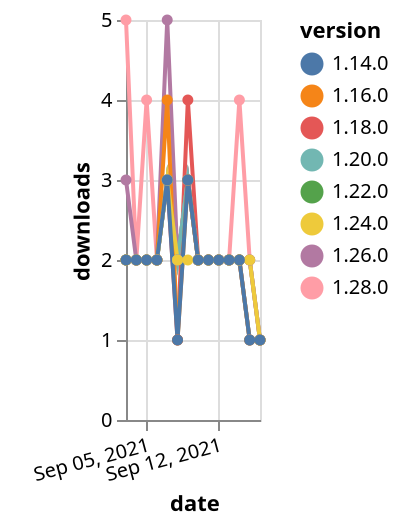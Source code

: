 {"$schema": "https://vega.github.io/schema/vega-lite/v5.json", "description": "A simple bar chart with embedded data.", "data": {"values": [{"date": "2021-09-03", "total": 2047, "delta": 2, "version": "1.18.0"}, {"date": "2021-09-04", "total": 2049, "delta": 2, "version": "1.18.0"}, {"date": "2021-09-05", "total": 2051, "delta": 2, "version": "1.18.0"}, {"date": "2021-09-06", "total": 2053, "delta": 2, "version": "1.18.0"}, {"date": "2021-09-07", "total": 2056, "delta": 3, "version": "1.18.0"}, {"date": "2021-09-08", "total": 2057, "delta": 1, "version": "1.18.0"}, {"date": "2021-09-09", "total": 2061, "delta": 4, "version": "1.18.0"}, {"date": "2021-09-10", "total": 2063, "delta": 2, "version": "1.18.0"}, {"date": "2021-09-11", "total": 2065, "delta": 2, "version": "1.18.0"}, {"date": "2021-09-12", "total": 2067, "delta": 2, "version": "1.18.0"}, {"date": "2021-09-13", "total": 2069, "delta": 2, "version": "1.18.0"}, {"date": "2021-09-14", "total": 2071, "delta": 2, "version": "1.18.0"}, {"date": "2021-09-15", "total": 2072, "delta": 1, "version": "1.18.0"}, {"date": "2021-09-16", "total": 2073, "delta": 1, "version": "1.18.0"}, {"date": "2021-09-03", "total": 1487, "delta": 2, "version": "1.22.0"}, {"date": "2021-09-04", "total": 1489, "delta": 2, "version": "1.22.0"}, {"date": "2021-09-05", "total": 1491, "delta": 2, "version": "1.22.0"}, {"date": "2021-09-06", "total": 1493, "delta": 2, "version": "1.22.0"}, {"date": "2021-09-07", "total": 1496, "delta": 3, "version": "1.22.0"}, {"date": "2021-09-08", "total": 1498, "delta": 2, "version": "1.22.0"}, {"date": "2021-09-09", "total": 1501, "delta": 3, "version": "1.22.0"}, {"date": "2021-09-10", "total": 1503, "delta": 2, "version": "1.22.0"}, {"date": "2021-09-11", "total": 1505, "delta": 2, "version": "1.22.0"}, {"date": "2021-09-12", "total": 1507, "delta": 2, "version": "1.22.0"}, {"date": "2021-09-13", "total": 1509, "delta": 2, "version": "1.22.0"}, {"date": "2021-09-14", "total": 1511, "delta": 2, "version": "1.22.0"}, {"date": "2021-09-15", "total": 1513, "delta": 2, "version": "1.22.0"}, {"date": "2021-09-16", "total": 1514, "delta": 1, "version": "1.22.0"}, {"date": "2021-09-03", "total": 240, "delta": 5, "version": "1.28.0"}, {"date": "2021-09-04", "total": 242, "delta": 2, "version": "1.28.0"}, {"date": "2021-09-05", "total": 246, "delta": 4, "version": "1.28.0"}, {"date": "2021-09-06", "total": 248, "delta": 2, "version": "1.28.0"}, {"date": "2021-09-07", "total": 251, "delta": 3, "version": "1.28.0"}, {"date": "2021-09-08", "total": 253, "delta": 2, "version": "1.28.0"}, {"date": "2021-09-09", "total": 256, "delta": 3, "version": "1.28.0"}, {"date": "2021-09-10", "total": 258, "delta": 2, "version": "1.28.0"}, {"date": "2021-09-11", "total": 260, "delta": 2, "version": "1.28.0"}, {"date": "2021-09-12", "total": 262, "delta": 2, "version": "1.28.0"}, {"date": "2021-09-13", "total": 264, "delta": 2, "version": "1.28.0"}, {"date": "2021-09-14", "total": 268, "delta": 4, "version": "1.28.0"}, {"date": "2021-09-15", "total": 270, "delta": 2, "version": "1.28.0"}, {"date": "2021-09-16", "total": 271, "delta": 1, "version": "1.28.0"}, {"date": "2021-09-03", "total": 772, "delta": 3, "version": "1.26.0"}, {"date": "2021-09-04", "total": 774, "delta": 2, "version": "1.26.0"}, {"date": "2021-09-05", "total": 776, "delta": 2, "version": "1.26.0"}, {"date": "2021-09-06", "total": 778, "delta": 2, "version": "1.26.0"}, {"date": "2021-09-07", "total": 783, "delta": 5, "version": "1.26.0"}, {"date": "2021-09-08", "total": 785, "delta": 2, "version": "1.26.0"}, {"date": "2021-09-09", "total": 788, "delta": 3, "version": "1.26.0"}, {"date": "2021-09-10", "total": 790, "delta": 2, "version": "1.26.0"}, {"date": "2021-09-11", "total": 792, "delta": 2, "version": "1.26.0"}, {"date": "2021-09-12", "total": 794, "delta": 2, "version": "1.26.0"}, {"date": "2021-09-13", "total": 796, "delta": 2, "version": "1.26.0"}, {"date": "2021-09-14", "total": 798, "delta": 2, "version": "1.26.0"}, {"date": "2021-09-15", "total": 800, "delta": 2, "version": "1.26.0"}, {"date": "2021-09-16", "total": 801, "delta": 1, "version": "1.26.0"}, {"date": "2021-09-03", "total": 1647, "delta": 2, "version": "1.20.0"}, {"date": "2021-09-04", "total": 1649, "delta": 2, "version": "1.20.0"}, {"date": "2021-09-05", "total": 1651, "delta": 2, "version": "1.20.0"}, {"date": "2021-09-06", "total": 1653, "delta": 2, "version": "1.20.0"}, {"date": "2021-09-07", "total": 1656, "delta": 3, "version": "1.20.0"}, {"date": "2021-09-08", "total": 1658, "delta": 2, "version": "1.20.0"}, {"date": "2021-09-09", "total": 1661, "delta": 3, "version": "1.20.0"}, {"date": "2021-09-10", "total": 1663, "delta": 2, "version": "1.20.0"}, {"date": "2021-09-11", "total": 1665, "delta": 2, "version": "1.20.0"}, {"date": "2021-09-12", "total": 1667, "delta": 2, "version": "1.20.0"}, {"date": "2021-09-13", "total": 1669, "delta": 2, "version": "1.20.0"}, {"date": "2021-09-14", "total": 1671, "delta": 2, "version": "1.20.0"}, {"date": "2021-09-15", "total": 1672, "delta": 1, "version": "1.20.0"}, {"date": "2021-09-16", "total": 1673, "delta": 1, "version": "1.20.0"}, {"date": "2021-09-03", "total": 2433, "delta": 2, "version": "1.16.0"}, {"date": "2021-09-04", "total": 2435, "delta": 2, "version": "1.16.0"}, {"date": "2021-09-05", "total": 2437, "delta": 2, "version": "1.16.0"}, {"date": "2021-09-06", "total": 2439, "delta": 2, "version": "1.16.0"}, {"date": "2021-09-07", "total": 2443, "delta": 4, "version": "1.16.0"}, {"date": "2021-09-08", "total": 2444, "delta": 1, "version": "1.16.0"}, {"date": "2021-09-09", "total": 2447, "delta": 3, "version": "1.16.0"}, {"date": "2021-09-10", "total": 2449, "delta": 2, "version": "1.16.0"}, {"date": "2021-09-11", "total": 2451, "delta": 2, "version": "1.16.0"}, {"date": "2021-09-12", "total": 2453, "delta": 2, "version": "1.16.0"}, {"date": "2021-09-13", "total": 2455, "delta": 2, "version": "1.16.0"}, {"date": "2021-09-14", "total": 2457, "delta": 2, "version": "1.16.0"}, {"date": "2021-09-15", "total": 2458, "delta": 1, "version": "1.16.0"}, {"date": "2021-09-16", "total": 2459, "delta": 1, "version": "1.16.0"}, {"date": "2021-09-03", "total": 981, "delta": 2, "version": "1.24.0"}, {"date": "2021-09-04", "total": 983, "delta": 2, "version": "1.24.0"}, {"date": "2021-09-05", "total": 985, "delta": 2, "version": "1.24.0"}, {"date": "2021-09-06", "total": 987, "delta": 2, "version": "1.24.0"}, {"date": "2021-09-07", "total": 990, "delta": 3, "version": "1.24.0"}, {"date": "2021-09-08", "total": 992, "delta": 2, "version": "1.24.0"}, {"date": "2021-09-09", "total": 994, "delta": 2, "version": "1.24.0"}, {"date": "2021-09-10", "total": 996, "delta": 2, "version": "1.24.0"}, {"date": "2021-09-11", "total": 998, "delta": 2, "version": "1.24.0"}, {"date": "2021-09-12", "total": 1000, "delta": 2, "version": "1.24.0"}, {"date": "2021-09-13", "total": 1002, "delta": 2, "version": "1.24.0"}, {"date": "2021-09-14", "total": 1004, "delta": 2, "version": "1.24.0"}, {"date": "2021-09-15", "total": 1006, "delta": 2, "version": "1.24.0"}, {"date": "2021-09-16", "total": 1007, "delta": 1, "version": "1.24.0"}, {"date": "2021-09-03", "total": 2330, "delta": 2, "version": "1.14.0"}, {"date": "2021-09-04", "total": 2332, "delta": 2, "version": "1.14.0"}, {"date": "2021-09-05", "total": 2334, "delta": 2, "version": "1.14.0"}, {"date": "2021-09-06", "total": 2336, "delta": 2, "version": "1.14.0"}, {"date": "2021-09-07", "total": 2339, "delta": 3, "version": "1.14.0"}, {"date": "2021-09-08", "total": 2340, "delta": 1, "version": "1.14.0"}, {"date": "2021-09-09", "total": 2343, "delta": 3, "version": "1.14.0"}, {"date": "2021-09-10", "total": 2345, "delta": 2, "version": "1.14.0"}, {"date": "2021-09-11", "total": 2347, "delta": 2, "version": "1.14.0"}, {"date": "2021-09-12", "total": 2349, "delta": 2, "version": "1.14.0"}, {"date": "2021-09-13", "total": 2351, "delta": 2, "version": "1.14.0"}, {"date": "2021-09-14", "total": 2353, "delta": 2, "version": "1.14.0"}, {"date": "2021-09-15", "total": 2354, "delta": 1, "version": "1.14.0"}, {"date": "2021-09-16", "total": 2355, "delta": 1, "version": "1.14.0"}]}, "width": "container", "mark": {"type": "line", "point": {"filled": true}}, "encoding": {"x": {"field": "date", "type": "temporal", "timeUnit": "yearmonthdate", "title": "date", "axis": {"labelAngle": -15}}, "y": {"field": "delta", "type": "quantitative", "title": "downloads"}, "color": {"field": "version", "type": "nominal"}, "tooltip": {"field": "delta"}}}